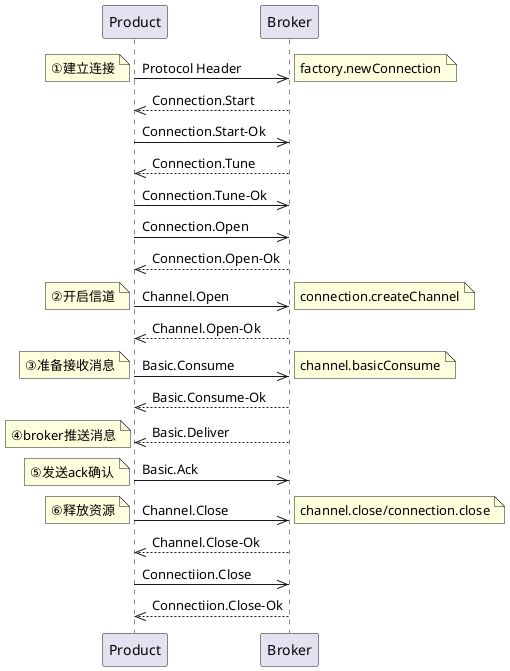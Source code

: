 @startuml
Product->>Broker: Protocol Header
note left: ①建立连接
note right: factory.newConnection
Broker-->>Product: Connection.Start
Product->>Broker: Connection.Start-Ok
Broker-->>Product: Connection.Tune
Product->>Broker: Connection.Tune-Ok
Product->>Broker: Connection.Open
Broker-->>Product: Connection.Open-Ok
Product->>Broker: Channel.Open
note left: ②开启信道
note right: connection.createChannel
Broker-->>Product: Channel.Open-Ok
Product->>Broker: Basic.Consume
note left: ③准备接收消息
note right: channel.basicConsume
Broker-->>Product: Basic.Consume-Ok
Broker-->>Product: Basic.Deliver
note left: ④broker推送消息

Product->>Broker: Basic.Ack
note left: ⑤发送ack确认

Product->>Broker: Channel.Close
note left: ⑥释放资源
note right: channel.close/connection.close
Broker-->>Product: Channel.Close-Ok
Product->>Broker: Connectiion.Close
Broker-->>Product: Connectiion.Close-Ok
@enduml